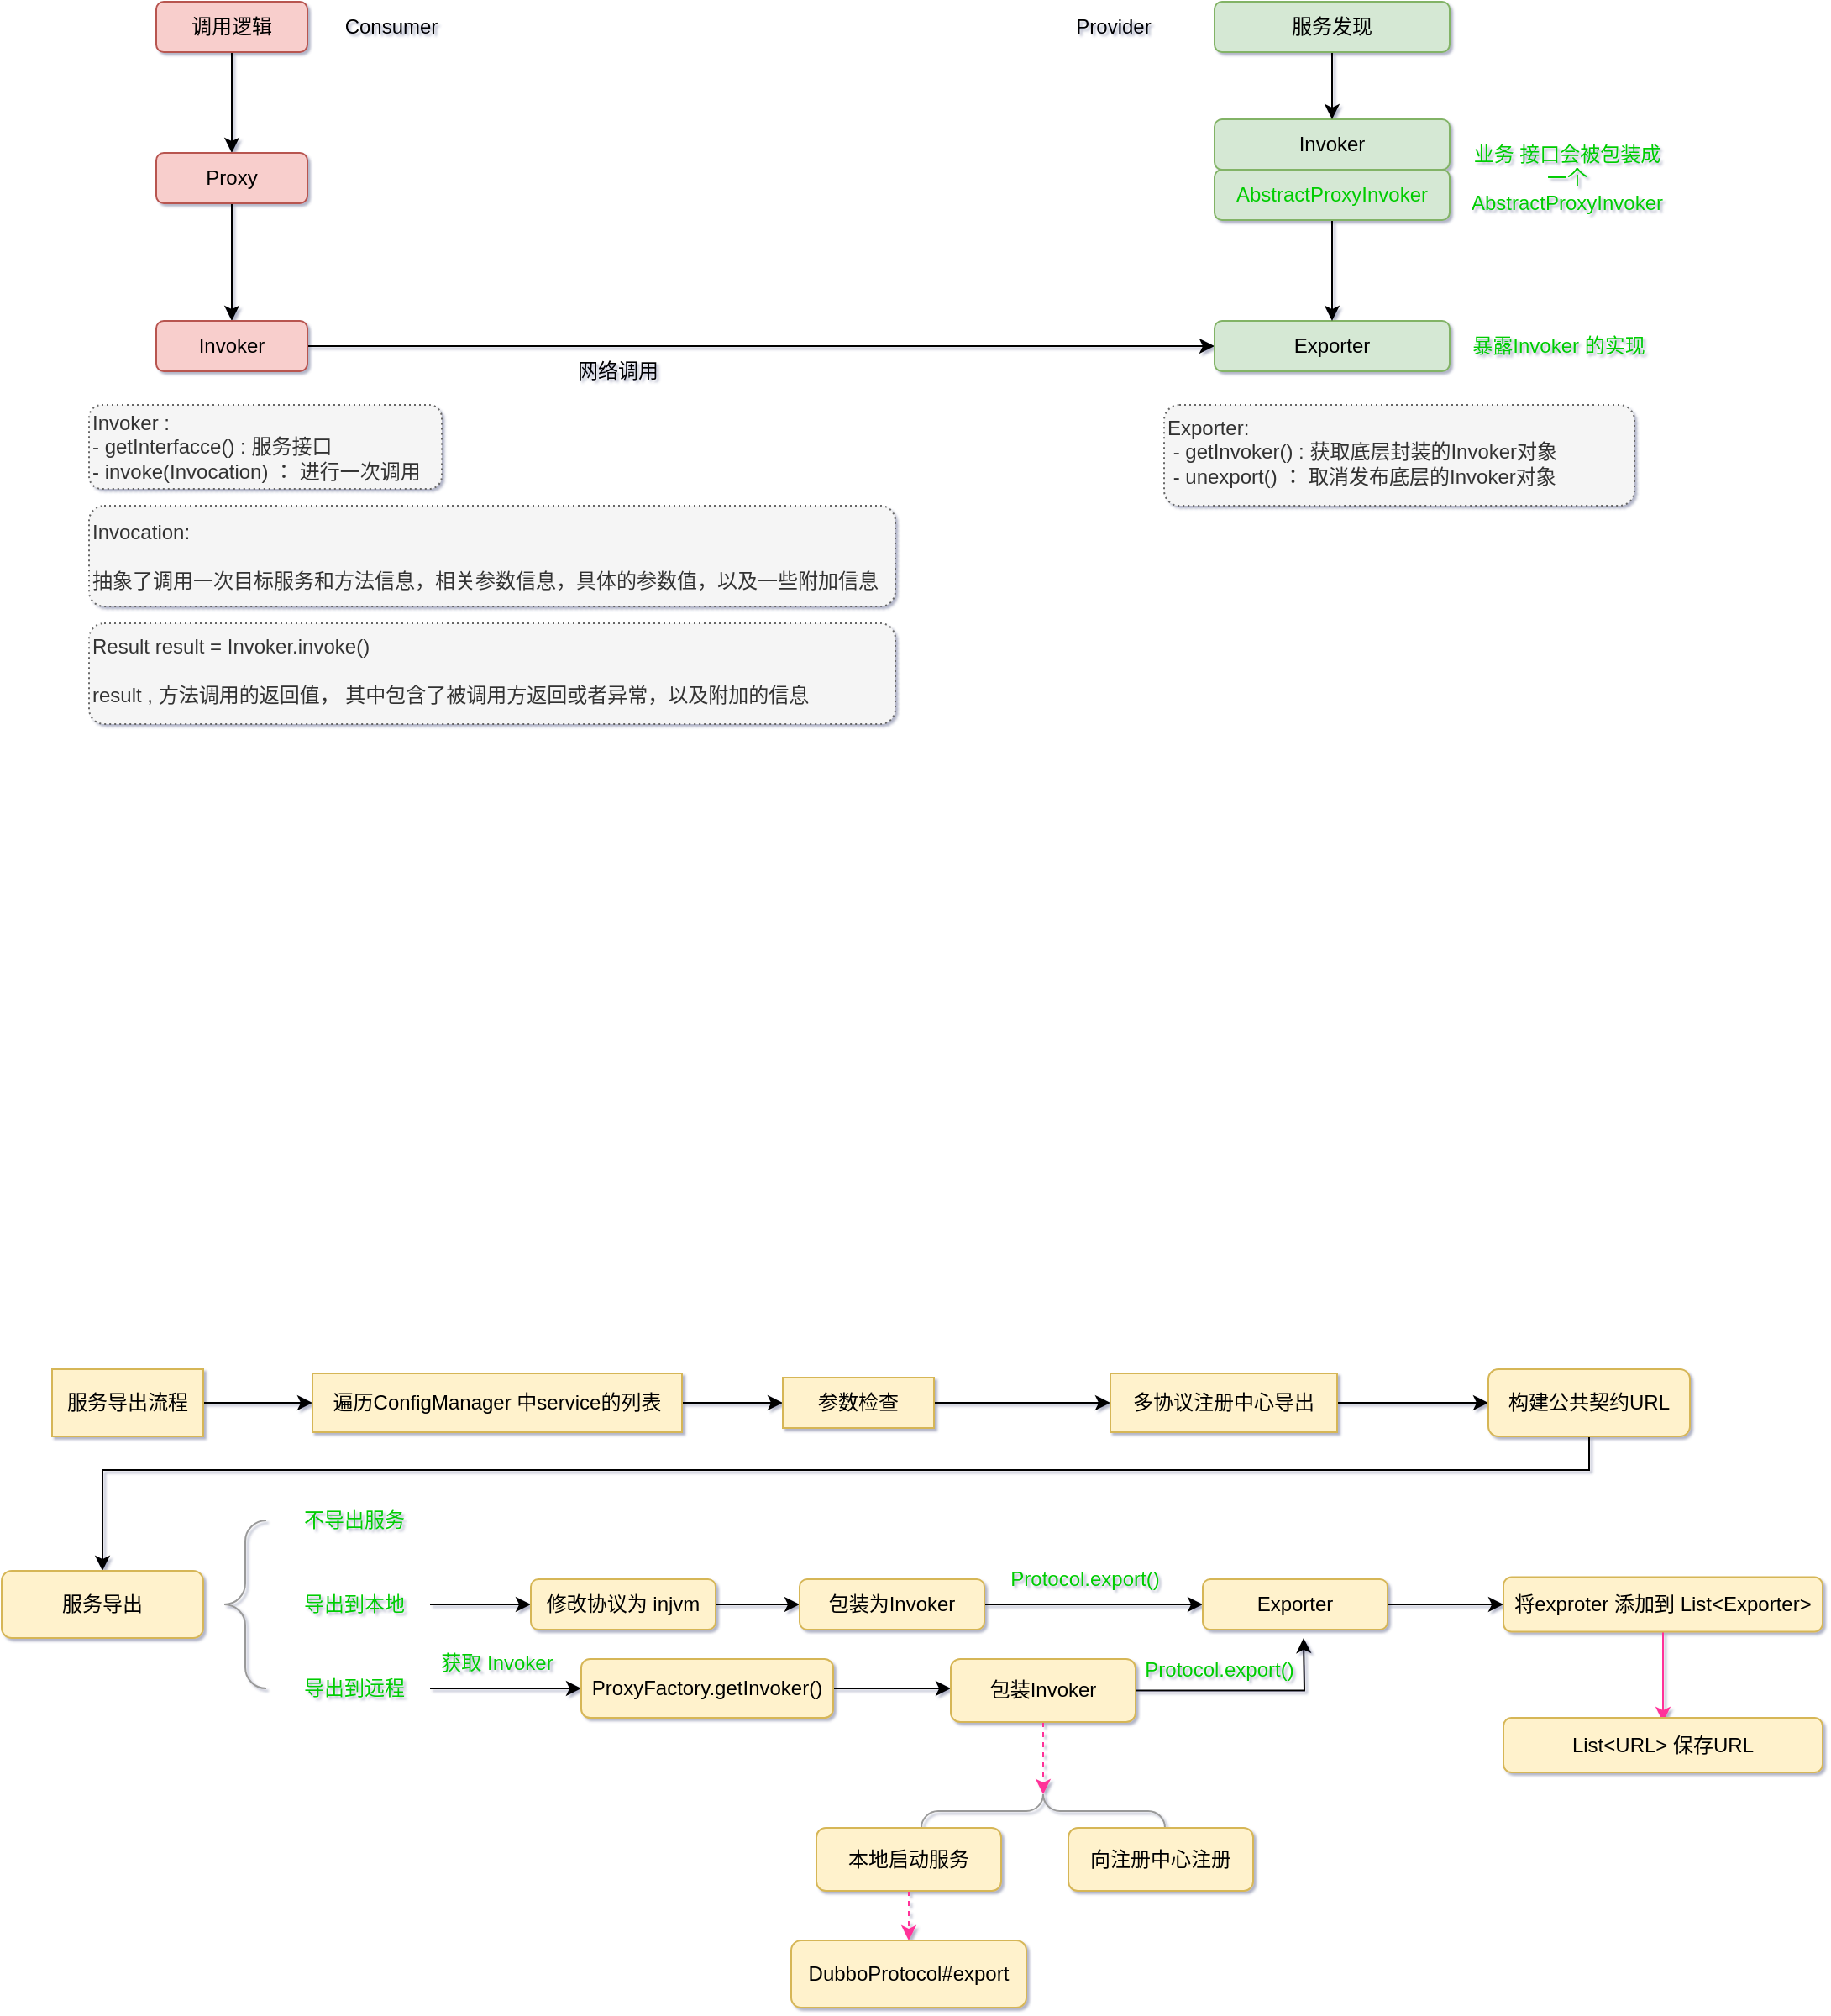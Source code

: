 <mxfile version="14.1.3" type="github"><diagram id="AMZaD16zjiI2ikn4sn_C" name="第 1 页"><mxGraphModel dx="1448" dy="610" grid="0" gridSize="10" guides="1" tooltips="1" connect="1" arrows="1" fold="1" page="1" pageScale="1" pageWidth="1169" pageHeight="827" background="none" math="0" shadow="1"><root><mxCell id="0"/><mxCell id="1" parent="0"/><mxCell id="q9yflRM0A-MpA3asN30z-3" style="edgeStyle=orthogonalEdgeStyle;rounded=0;orthogonalLoop=1;jettySize=auto;html=1;exitX=0.5;exitY=1;exitDx=0;exitDy=0;entryX=0.5;entryY=0;entryDx=0;entryDy=0;" edge="1" parent="1" source="q9yflRM0A-MpA3asN30z-1" target="q9yflRM0A-MpA3asN30z-2"><mxGeometry relative="1" as="geometry"/></mxCell><mxCell id="q9yflRM0A-MpA3asN30z-1" value="调用逻辑" style="rounded=1;whiteSpace=wrap;html=1;fillColor=#f8cecc;strokeColor=#b85450;" vertex="1" parent="1"><mxGeometry x="138" y="26" width="90" height="30" as="geometry"/></mxCell><mxCell id="q9yflRM0A-MpA3asN30z-5" style="edgeStyle=orthogonalEdgeStyle;rounded=0;orthogonalLoop=1;jettySize=auto;html=1;exitX=0.5;exitY=1;exitDx=0;exitDy=0;" edge="1" parent="1" source="q9yflRM0A-MpA3asN30z-2" target="q9yflRM0A-MpA3asN30z-4"><mxGeometry relative="1" as="geometry"/></mxCell><mxCell id="q9yflRM0A-MpA3asN30z-2" value="Proxy" style="rounded=1;whiteSpace=wrap;html=1;fillColor=#f8cecc;strokeColor=#b85450;" vertex="1" parent="1"><mxGeometry x="138" y="116" width="90" height="30" as="geometry"/></mxCell><mxCell id="q9yflRM0A-MpA3asN30z-6" style="edgeStyle=orthogonalEdgeStyle;rounded=0;orthogonalLoop=1;jettySize=auto;html=1;entryX=0;entryY=0.5;entryDx=0;entryDy=0;" edge="1" parent="1" source="q9yflRM0A-MpA3asN30z-4" target="q9yflRM0A-MpA3asN30z-7"><mxGeometry relative="1" as="geometry"><mxPoint x="588" y="231" as="targetPoint"/><Array as="points"><mxPoint x="564" y="231"/><mxPoint x="564" y="231"/></Array></mxGeometry></mxCell><mxCell id="q9yflRM0A-MpA3asN30z-4" value="Invoker" style="rounded=1;whiteSpace=wrap;html=1;fillColor=#f8cecc;strokeColor=#b85450;" vertex="1" parent="1"><mxGeometry x="138" y="216" width="90" height="30" as="geometry"/></mxCell><mxCell id="q9yflRM0A-MpA3asN30z-7" value="Exporter" style="rounded=1;whiteSpace=wrap;html=1;fillColor=#d5e8d4;strokeColor=#82b366;" vertex="1" parent="1"><mxGeometry x="768" y="216" width="140" height="30" as="geometry"/></mxCell><mxCell id="q9yflRM0A-MpA3asN30z-10" style="edgeStyle=orthogonalEdgeStyle;rounded=0;orthogonalLoop=1;jettySize=auto;html=1;entryX=0.5;entryY=0;entryDx=0;entryDy=0;" edge="1" parent="1" source="q9yflRM0A-MpA3asN30z-8" target="q9yflRM0A-MpA3asN30z-7"><mxGeometry relative="1" as="geometry"/></mxCell><mxCell id="q9yflRM0A-MpA3asN30z-8" value="Invoker" style="rounded=1;whiteSpace=wrap;html=1;fillColor=#d5e8d4;strokeColor=#82b366;" vertex="1" parent="1"><mxGeometry x="768" y="96" width="140" height="30" as="geometry"/></mxCell><mxCell id="q9yflRM0A-MpA3asN30z-14" style="edgeStyle=orthogonalEdgeStyle;rounded=0;orthogonalLoop=1;jettySize=auto;html=1;entryX=0.5;entryY=0;entryDx=0;entryDy=0;" edge="1" parent="1" source="q9yflRM0A-MpA3asN30z-11" target="q9yflRM0A-MpA3asN30z-8"><mxGeometry relative="1" as="geometry"/></mxCell><mxCell id="q9yflRM0A-MpA3asN30z-11" value="服务发现" style="rounded=1;whiteSpace=wrap;html=1;fillColor=#d5e8d4;strokeColor=#82b366;" vertex="1" parent="1"><mxGeometry x="768" y="26" width="140" height="30" as="geometry"/></mxCell><mxCell id="q9yflRM0A-MpA3asN30z-12" value="Provider" style="text;html=1;strokeColor=none;fillColor=none;align=center;verticalAlign=middle;whiteSpace=wrap;rounded=0;" vertex="1" parent="1"><mxGeometry x="688" y="31" width="40" height="20" as="geometry"/></mxCell><mxCell id="q9yflRM0A-MpA3asN30z-13" value="Consumer" style="text;html=1;strokeColor=none;fillColor=none;align=center;verticalAlign=middle;whiteSpace=wrap;rounded=0;" vertex="1" parent="1"><mxGeometry x="258" y="31" width="40" height="20" as="geometry"/></mxCell><mxCell id="q9yflRM0A-MpA3asN30z-15" value="网络调用" style="text;html=1;strokeColor=none;fillColor=none;align=center;verticalAlign=middle;whiteSpace=wrap;rounded=0;" vertex="1" parent="1"><mxGeometry x="368" y="236" width="90" height="20" as="geometry"/></mxCell><mxCell id="q9yflRM0A-MpA3asN30z-18" value="&lt;span&gt;Invocation:&lt;/span&gt;&lt;br&gt;&lt;br&gt;&lt;span&gt;抽象了调用一次目标服务和方法信息，相关参数信息，具体的参数值，以及一些附加信息&lt;/span&gt;" style="rounded=1;whiteSpace=wrap;html=1;fontColor=#333333;align=left;dashed=1;dashPattern=1 2;fillColor=#f5f5f5;strokeColor=#666666;" vertex="1" parent="1"><mxGeometry x="98" y="326" width="480" height="60" as="geometry"/></mxCell><mxCell id="q9yflRM0A-MpA3asN30z-19" value="&lt;span&gt;Invoker :&lt;br&gt;- getInterfacce() : 服务接口&lt;/span&gt;&lt;br&gt;&lt;span&gt;- invoke(Invocation) ： 进行一次调用&lt;/span&gt;" style="rounded=1;whiteSpace=wrap;html=1;dashed=1;align=left;dashPattern=1 2;fillColor=#f5f5f5;strokeColor=#666666;fontColor=#333333;" vertex="1" parent="1"><mxGeometry x="98" y="266" width="210" height="50" as="geometry"/></mxCell><mxCell id="q9yflRM0A-MpA3asN30z-20" value="Result result = Invoker.invoke()&lt;br&gt;&lt;br&gt;result , 方法调用的返回值， 其中包含了被调用方返回或者异常，以及附加的信息" style="rounded=1;whiteSpace=wrap;html=1;fontColor=#333333;align=left;dashed=1;dashPattern=1 2;fillColor=#f5f5f5;strokeColor=#666666;verticalAlign=top;" vertex="1" parent="1"><mxGeometry x="98" y="396" width="480" height="60" as="geometry"/></mxCell><mxCell id="q9yflRM0A-MpA3asN30z-22" value="&lt;span style=&quot;color: rgb(0 , 204 , 0)&quot;&gt;AbstractProxyInvoker&lt;/span&gt;" style="rounded=1;whiteSpace=wrap;html=1;fillColor=#d5e8d4;strokeColor=#82b366;" vertex="1" parent="1"><mxGeometry x="768" y="126" width="140" height="30" as="geometry"/></mxCell><mxCell id="q9yflRM0A-MpA3asN30z-23" value="业务 接口会被包装成一个 AbstractProxyInvoker" style="text;html=1;strokeColor=none;fillColor=none;align=center;verticalAlign=middle;whiteSpace=wrap;rounded=0;dashed=1;dashPattern=1 2;fontColor=#00CC00;" vertex="1" parent="1"><mxGeometry x="918" y="106" width="120" height="50" as="geometry"/></mxCell><mxCell id="q9yflRM0A-MpA3asN30z-24" value="暴露Invoker 的实现" style="text;html=1;strokeColor=none;fillColor=none;align=center;verticalAlign=middle;whiteSpace=wrap;rounded=0;dashed=1;dashPattern=1 2;fontColor=#00CC00;" vertex="1" parent="1"><mxGeometry x="918" y="218.5" width="110" height="25" as="geometry"/></mxCell><mxCell id="q9yflRM0A-MpA3asN30z-25" value="Exporter:&lt;br&gt;&amp;nbsp;- getInvoker() : 获取底层封装的Invoker对象&lt;br&gt;&amp;nbsp;- unexport() ： 取消发布底层的Invoker对象" style="rounded=1;whiteSpace=wrap;html=1;dashed=1;align=left;dashPattern=1 2;fillColor=#f5f5f5;strokeColor=#666666;fontColor=#333333;verticalAlign=top;" vertex="1" parent="1"><mxGeometry x="738" y="266" width="280" height="60" as="geometry"/></mxCell><mxCell id="q9yflRM0A-MpA3asN30z-29" style="edgeStyle=orthogonalEdgeStyle;rounded=0;orthogonalLoop=1;jettySize=auto;html=1;exitX=1;exitY=0.5;exitDx=0;exitDy=0;fontColor=#00CC00;entryX=0;entryY=0.5;entryDx=0;entryDy=0;" edge="1" parent="1" source="q9yflRM0A-MpA3asN30z-26" target="q9yflRM0A-MpA3asN30z-28"><mxGeometry relative="1" as="geometry"/></mxCell><mxCell id="q9yflRM0A-MpA3asN30z-26" value="服务导出流程" style="rounded=0;whiteSpace=wrap;html=1;align=center;fillColor=#fff2cc;strokeColor=#d6b656;" vertex="1" parent="1"><mxGeometry x="76" y="840" width="90" height="40" as="geometry"/></mxCell><mxCell id="q9yflRM0A-MpA3asN30z-31" style="edgeStyle=orthogonalEdgeStyle;rounded=0;orthogonalLoop=1;jettySize=auto;html=1;exitX=1;exitY=0.5;exitDx=0;exitDy=0;entryX=0;entryY=0.5;entryDx=0;entryDy=0;fontColor=#00CC00;" edge="1" parent="1" source="q9yflRM0A-MpA3asN30z-28" target="q9yflRM0A-MpA3asN30z-30"><mxGeometry relative="1" as="geometry"/></mxCell><mxCell id="q9yflRM0A-MpA3asN30z-28" value="遍历ConfigManager 中service的列表" style="rounded=0;whiteSpace=wrap;html=1;align=center;fillColor=#fff2cc;strokeColor=#d6b656;" vertex="1" parent="1"><mxGeometry x="231" y="842.5" width="220" height="35" as="geometry"/></mxCell><mxCell id="q9yflRM0A-MpA3asN30z-32" style="edgeStyle=orthogonalEdgeStyle;rounded=0;orthogonalLoop=1;jettySize=auto;html=1;exitX=1;exitY=0.5;exitDx=0;exitDy=0;fontColor=#00CC00;entryX=0;entryY=0.5;entryDx=0;entryDy=0;" edge="1" parent="1" source="q9yflRM0A-MpA3asN30z-30" target="q9yflRM0A-MpA3asN30z-33"><mxGeometry relative="1" as="geometry"><mxPoint x="121" y="1110" as="targetPoint"/></mxGeometry></mxCell><mxCell id="q9yflRM0A-MpA3asN30z-30" value="参数检查" style="rounded=0;whiteSpace=wrap;html=1;align=center;fillColor=#fff2cc;strokeColor=#d6b656;" vertex="1" parent="1"><mxGeometry x="511" y="845" width="90" height="30" as="geometry"/></mxCell><mxCell id="q9yflRM0A-MpA3asN30z-34" style="edgeStyle=orthogonalEdgeStyle;rounded=0;orthogonalLoop=1;jettySize=auto;html=1;exitX=1;exitY=0.5;exitDx=0;exitDy=0;fontColor=#00CC00;entryX=0;entryY=0.5;entryDx=0;entryDy=0;" edge="1" parent="1" source="q9yflRM0A-MpA3asN30z-33" target="q9yflRM0A-MpA3asN30z-35"><mxGeometry relative="1" as="geometry"><mxPoint x="121" y="1230" as="targetPoint"/></mxGeometry></mxCell><mxCell id="q9yflRM0A-MpA3asN30z-33" value="多协议注册中心导出" style="rounded=0;whiteSpace=wrap;html=1;align=center;fillColor=#fff2cc;strokeColor=#d6b656;" vertex="1" parent="1"><mxGeometry x="706" y="842.5" width="135" height="35" as="geometry"/></mxCell><mxCell id="q9yflRM0A-MpA3asN30z-70" style="edgeStyle=orthogonalEdgeStyle;rounded=0;orthogonalLoop=1;jettySize=auto;html=1;entryX=0.5;entryY=0;entryDx=0;entryDy=0;fontColor=#00CC00;" edge="1" parent="1" source="q9yflRM0A-MpA3asN30z-35" target="q9yflRM0A-MpA3asN30z-37"><mxGeometry relative="1" as="geometry"><Array as="points"><mxPoint x="991" y="900"/><mxPoint x="106" y="900"/></Array></mxGeometry></mxCell><mxCell id="q9yflRM0A-MpA3asN30z-35" value="构建公共契约URL" style="rounded=1;whiteSpace=wrap;html=1;align=center;fillColor=#fff2cc;strokeColor=#d6b656;" vertex="1" parent="1"><mxGeometry x="931" y="840" width="120" height="40" as="geometry"/></mxCell><mxCell id="q9yflRM0A-MpA3asN30z-37" value="服务导出" style="rounded=1;whiteSpace=wrap;html=1;align=center;fillColor=#fff2cc;strokeColor=#d6b656;" vertex="1" parent="1"><mxGeometry x="46" y="960" width="120" height="40" as="geometry"/></mxCell><mxCell id="q9yflRM0A-MpA3asN30z-39" value="" style="verticalLabelPosition=bottom;shadow=0;dashed=0;align=center;html=1;verticalAlign=top;strokeWidth=1;shape=mxgraph.mockup.markup.curlyBrace;strokeColor=#999999;fontColor=#00CC00;rotation=-90;" vertex="1" parent="1"><mxGeometry x="141" y="956.25" width="100" height="47.5" as="geometry"/></mxCell><mxCell id="q9yflRM0A-MpA3asN30z-40" value="不导出服务" style="text;html=1;strokeColor=none;fillColor=none;align=center;verticalAlign=middle;whiteSpace=wrap;rounded=0;fontColor=#00CC00;" vertex="1" parent="1"><mxGeometry x="211" y="920" width="90" height="20" as="geometry"/></mxCell><mxCell id="q9yflRM0A-MpA3asN30z-43" style="edgeStyle=orthogonalEdgeStyle;rounded=0;orthogonalLoop=1;jettySize=auto;html=1;fontColor=#00CC00;" edge="1" parent="1" source="q9yflRM0A-MpA3asN30z-41"><mxGeometry relative="1" as="geometry"><mxPoint x="361" y="980" as="targetPoint"/></mxGeometry></mxCell><mxCell id="q9yflRM0A-MpA3asN30z-41" value="导出到本地" style="text;html=1;strokeColor=none;fillColor=none;align=center;verticalAlign=middle;whiteSpace=wrap;rounded=0;fontColor=#00CC00;" vertex="1" parent="1"><mxGeometry x="211" y="970" width="90" height="20" as="geometry"/></mxCell><mxCell id="q9yflRM0A-MpA3asN30z-52" style="edgeStyle=orthogonalEdgeStyle;rounded=0;orthogonalLoop=1;jettySize=auto;html=1;fontColor=#00CC00;entryX=0;entryY=0.5;entryDx=0;entryDy=0;" edge="1" parent="1" source="q9yflRM0A-MpA3asN30z-42" target="q9yflRM0A-MpA3asN30z-53"><mxGeometry relative="1" as="geometry"><mxPoint x="361" y="1030" as="targetPoint"/></mxGeometry></mxCell><mxCell id="q9yflRM0A-MpA3asN30z-42" value="导出到远程" style="text;html=1;strokeColor=none;fillColor=none;align=center;verticalAlign=middle;whiteSpace=wrap;rounded=0;fontColor=#00CC00;" vertex="1" parent="1"><mxGeometry x="211" y="1020" width="90" height="20" as="geometry"/></mxCell><mxCell id="q9yflRM0A-MpA3asN30z-45" style="edgeStyle=orthogonalEdgeStyle;rounded=0;orthogonalLoop=1;jettySize=auto;html=1;fontColor=#00CC00;entryX=0;entryY=0.5;entryDx=0;entryDy=0;" edge="1" parent="1" source="q9yflRM0A-MpA3asN30z-44" target="q9yflRM0A-MpA3asN30z-46"><mxGeometry relative="1" as="geometry"><mxPoint x="541" y="980" as="targetPoint"/></mxGeometry></mxCell><mxCell id="q9yflRM0A-MpA3asN30z-44" value="修改协议为 injvm" style="rounded=1;whiteSpace=wrap;html=1;align=center;fillColor=#fff2cc;strokeColor=#d6b656;" vertex="1" parent="1"><mxGeometry x="361" y="965" width="110" height="30" as="geometry"/></mxCell><mxCell id="q9yflRM0A-MpA3asN30z-47" style="edgeStyle=orthogonalEdgeStyle;rounded=0;orthogonalLoop=1;jettySize=auto;html=1;fontColor=#00CC00;entryX=0;entryY=0.5;entryDx=0;entryDy=0;" edge="1" parent="1" source="q9yflRM0A-MpA3asN30z-46" target="q9yflRM0A-MpA3asN30z-49"><mxGeometry relative="1" as="geometry"><mxPoint x="721" y="980" as="targetPoint"/></mxGeometry></mxCell><mxCell id="q9yflRM0A-MpA3asN30z-46" value="包装为Invoker" style="rounded=1;whiteSpace=wrap;html=1;align=center;fillColor=#fff2cc;strokeColor=#d6b656;" vertex="1" parent="1"><mxGeometry x="521" y="965" width="110" height="30" as="geometry"/></mxCell><mxCell id="q9yflRM0A-MpA3asN30z-60" style="edgeStyle=orthogonalEdgeStyle;rounded=0;orthogonalLoop=1;jettySize=auto;html=1;exitX=1;exitY=0.5;exitDx=0;exitDy=0;fontColor=#00CC00;" edge="1" parent="1" source="q9yflRM0A-MpA3asN30z-49" target="q9yflRM0A-MpA3asN30z-59"><mxGeometry relative="1" as="geometry"/></mxCell><mxCell id="q9yflRM0A-MpA3asN30z-49" value="Exporter" style="rounded=1;whiteSpace=wrap;html=1;align=center;fillColor=#fff2cc;strokeColor=#d6b656;" vertex="1" parent="1"><mxGeometry x="761" y="965" width="110" height="30" as="geometry"/></mxCell><mxCell id="q9yflRM0A-MpA3asN30z-50" value="Protocol.export()" style="text;html=1;strokeColor=none;fillColor=none;align=center;verticalAlign=middle;whiteSpace=wrap;rounded=0;fontColor=#00CC00;" vertex="1" parent="1"><mxGeometry x="631" y="950" width="120" height="30" as="geometry"/></mxCell><mxCell id="q9yflRM0A-MpA3asN30z-55" style="edgeStyle=orthogonalEdgeStyle;rounded=0;orthogonalLoop=1;jettySize=auto;html=1;fontColor=#00CC00;" edge="1" parent="1" source="q9yflRM0A-MpA3asN30z-53"><mxGeometry relative="1" as="geometry"><mxPoint x="611" y="1030" as="targetPoint"/></mxGeometry></mxCell><mxCell id="q9yflRM0A-MpA3asN30z-53" value="ProxyFactory.getInvoker()" style="rounded=1;whiteSpace=wrap;html=1;align=center;fillColor=#fff2cc;strokeColor=#d6b656;" vertex="1" parent="1"><mxGeometry x="391" y="1012.5" width="150" height="35" as="geometry"/></mxCell><mxCell id="q9yflRM0A-MpA3asN30z-54" value="获取 Invoker" style="text;html=1;strokeColor=none;fillColor=none;align=center;verticalAlign=middle;whiteSpace=wrap;rounded=0;fontColor=#00CC00;" vertex="1" parent="1"><mxGeometry x="291" y="1000" width="100" height="29" as="geometry"/></mxCell><mxCell id="q9yflRM0A-MpA3asN30z-57" style="edgeStyle=orthogonalEdgeStyle;rounded=0;orthogonalLoop=1;jettySize=auto;html=1;exitX=1;exitY=0.5;exitDx=0;exitDy=0;fontColor=#00CC00;" edge="1" parent="1" source="q9yflRM0A-MpA3asN30z-56"><mxGeometry relative="1" as="geometry"><mxPoint x="821" y="1000" as="targetPoint"/></mxGeometry></mxCell><mxCell id="q9yflRM0A-MpA3asN30z-64" style="edgeStyle=orthogonalEdgeStyle;rounded=0;orthogonalLoop=1;jettySize=auto;html=1;exitX=0.5;exitY=1;exitDx=0;exitDy=0;entryX=0.5;entryY=0;entryDx=0;entryDy=0;entryPerimeter=0;fontColor=#00CC00;dashed=1;strokeColor=#FF3399;" edge="1" parent="1" source="q9yflRM0A-MpA3asN30z-56" target="q9yflRM0A-MpA3asN30z-62"><mxGeometry relative="1" as="geometry"/></mxCell><mxCell id="q9yflRM0A-MpA3asN30z-56" value="包装Invoker" style="rounded=1;whiteSpace=wrap;html=1;align=center;fillColor=#fff2cc;strokeColor=#d6b656;" vertex="1" parent="1"><mxGeometry x="611" y="1012.5" width="110" height="37.5" as="geometry"/></mxCell><mxCell id="q9yflRM0A-MpA3asN30z-58" value="Protocol.export()" style="text;html=1;strokeColor=none;fillColor=none;align=center;verticalAlign=middle;whiteSpace=wrap;rounded=0;fontColor=#00CC00;" vertex="1" parent="1"><mxGeometry x="711" y="1003.75" width="120" height="30" as="geometry"/></mxCell><mxCell id="q9yflRM0A-MpA3asN30z-68" style="edgeStyle=orthogonalEdgeStyle;rounded=0;orthogonalLoop=1;jettySize=auto;html=1;strokeColor=#FF3399;fontColor=#00CC00;" edge="1" parent="1" source="q9yflRM0A-MpA3asN30z-59"><mxGeometry relative="1" as="geometry"><mxPoint x="1035" y="1050" as="targetPoint"/></mxGeometry></mxCell><mxCell id="q9yflRM0A-MpA3asN30z-59" value="将exproter 添加到 List&amp;lt;Exporter&amp;gt;" style="rounded=1;whiteSpace=wrap;html=1;align=center;fillColor=#fff2cc;strokeColor=#d6b656;" vertex="1" parent="1"><mxGeometry x="940" y="963.75" width="190" height="32.5" as="geometry"/></mxCell><mxCell id="q9yflRM0A-MpA3asN30z-62" value="" style="verticalLabelPosition=bottom;shadow=0;dashed=0;align=center;html=1;verticalAlign=top;strokeWidth=1;shape=mxgraph.mockup.markup.curlyBrace;strokeColor=#999999;fontColor=#00CC00;" vertex="1" parent="1"><mxGeometry x="593.5" y="1093" width="145" height="20" as="geometry"/></mxCell><mxCell id="q9yflRM0A-MpA3asN30z-66" style="edgeStyle=orthogonalEdgeStyle;rounded=0;orthogonalLoop=1;jettySize=auto;html=1;exitX=0.5;exitY=1;exitDx=0;exitDy=0;dashed=1;strokeColor=#FF3399;fontColor=#00CC00;entryX=0.5;entryY=0;entryDx=0;entryDy=0;" edge="1" parent="1" source="q9yflRM0A-MpA3asN30z-63" target="q9yflRM0A-MpA3asN30z-67"><mxGeometry relative="1" as="geometry"><mxPoint x="586" y="1190" as="targetPoint"/></mxGeometry></mxCell><mxCell id="q9yflRM0A-MpA3asN30z-63" value="本地启动服务" style="rounded=1;whiteSpace=wrap;html=1;align=center;fillColor=#fff2cc;strokeColor=#d6b656;" vertex="1" parent="1"><mxGeometry x="531" y="1113" width="110" height="37.5" as="geometry"/></mxCell><mxCell id="q9yflRM0A-MpA3asN30z-65" value="向注册中心注册" style="rounded=1;whiteSpace=wrap;html=1;align=center;fillColor=#fff2cc;strokeColor=#d6b656;" vertex="1" parent="1"><mxGeometry x="681" y="1113" width="110" height="37.5" as="geometry"/></mxCell><mxCell id="q9yflRM0A-MpA3asN30z-67" value="DubboProtocol#export" style="rounded=1;whiteSpace=wrap;html=1;align=center;fillColor=#fff2cc;strokeColor=#d6b656;" vertex="1" parent="1"><mxGeometry x="516" y="1180" width="140" height="40" as="geometry"/></mxCell><mxCell id="q9yflRM0A-MpA3asN30z-69" value="List&amp;lt;URL&amp;gt; 保存URL" style="rounded=1;whiteSpace=wrap;html=1;align=center;fillColor=#fff2cc;strokeColor=#d6b656;" vertex="1" parent="1"><mxGeometry x="940" y="1047.5" width="190" height="32.5" as="geometry"/></mxCell></root></mxGraphModel></diagram></mxfile>